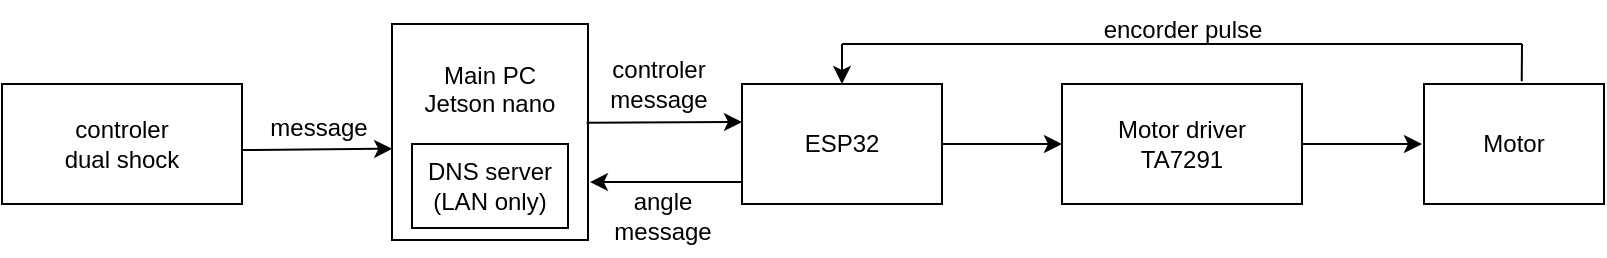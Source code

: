 <mxfile version="22.1.16" type="github">
  <diagram name="ページ1" id="2Ej-MfnuuRwrPK5XNhBA">
    <mxGraphModel dx="1524" dy="696" grid="1" gridSize="10" guides="1" tooltips="1" connect="1" arrows="1" fold="1" page="0" pageScale="1" pageWidth="827" pageHeight="1169" math="0" shadow="0">
      <root>
        <mxCell id="0" />
        <mxCell id="1" parent="0" />
        <mxCell id="v59C5gqXNTWa0ZfRmT55-1" value="Motor driver&lt;br&gt;TA7291" style="rounded=0;whiteSpace=wrap;html=1;" vertex="1" parent="1">
          <mxGeometry x="80" y="140" width="120" height="60" as="geometry" />
        </mxCell>
        <mxCell id="v59C5gqXNTWa0ZfRmT55-2" value="" style="endArrow=classic;html=1;rounded=0;exitX=1;exitY=0.5;exitDx=0;exitDy=0;" edge="1" parent="1" source="v59C5gqXNTWa0ZfRmT55-1">
          <mxGeometry width="50" height="50" relative="1" as="geometry">
            <mxPoint x="120" y="190" as="sourcePoint" />
            <mxPoint x="260" y="170" as="targetPoint" />
          </mxGeometry>
        </mxCell>
        <mxCell id="v59C5gqXNTWa0ZfRmT55-3" value="Motor" style="rounded=0;whiteSpace=wrap;html=1;" vertex="1" parent="1">
          <mxGeometry x="261" y="140" width="90" height="60" as="geometry" />
        </mxCell>
        <mxCell id="v59C5gqXNTWa0ZfRmT55-4" value="ESP32" style="rounded=0;whiteSpace=wrap;html=1;" vertex="1" parent="1">
          <mxGeometry x="-80" y="140" width="100" height="60" as="geometry" />
        </mxCell>
        <mxCell id="v59C5gqXNTWa0ZfRmT55-5" value="" style="endArrow=classic;html=1;rounded=0;exitX=1;exitY=0.5;exitDx=0;exitDy=0;entryX=0;entryY=0.5;entryDx=0;entryDy=0;" edge="1" parent="1" source="v59C5gqXNTWa0ZfRmT55-4" target="v59C5gqXNTWa0ZfRmT55-1">
          <mxGeometry width="50" height="50" relative="1" as="geometry">
            <mxPoint x="140" y="200" as="sourcePoint" />
            <mxPoint x="190" y="150" as="targetPoint" />
          </mxGeometry>
        </mxCell>
        <mxCell id="v59C5gqXNTWa0ZfRmT55-6" value="" style="endArrow=classic;html=1;rounded=0;entryX=0.5;entryY=0;entryDx=0;entryDy=0;" edge="1" parent="1" target="v59C5gqXNTWa0ZfRmT55-4">
          <mxGeometry width="50" height="50" relative="1" as="geometry">
            <mxPoint x="-30" y="120" as="sourcePoint" />
            <mxPoint x="-50" as="targetPoint" />
          </mxGeometry>
        </mxCell>
        <mxCell id="v59C5gqXNTWa0ZfRmT55-8" value="" style="endArrow=none;html=1;rounded=0;" edge="1" parent="1">
          <mxGeometry width="50" height="50" relative="1" as="geometry">
            <mxPoint x="-30" y="120" as="sourcePoint" />
            <mxPoint x="310" y="120" as="targetPoint" />
          </mxGeometry>
        </mxCell>
        <mxCell id="v59C5gqXNTWa0ZfRmT55-9" value="" style="endArrow=none;html=1;rounded=0;exitX=0.543;exitY=-0.022;exitDx=0;exitDy=0;exitPerimeter=0;" edge="1" parent="1" source="v59C5gqXNTWa0ZfRmT55-3">
          <mxGeometry width="50" height="50" relative="1" as="geometry">
            <mxPoint x="305" y="140" as="sourcePoint" />
            <mxPoint x="310" y="120" as="targetPoint" />
          </mxGeometry>
        </mxCell>
        <mxCell id="v59C5gqXNTWa0ZfRmT55-10" value="encorder pulse" style="text;html=1;align=center;verticalAlign=middle;resizable=0;points=[];autosize=1;strokeColor=none;fillColor=none;" vertex="1" parent="1">
          <mxGeometry x="90" y="98" width="100" height="30" as="geometry" />
        </mxCell>
        <mxCell id="v59C5gqXNTWa0ZfRmT55-11" value="Main PC&lt;br&gt;Jetson nano&lt;br&gt;&lt;br&gt;&lt;br&gt;&lt;br&gt;" style="rounded=0;whiteSpace=wrap;html=1;" vertex="1" parent="1">
          <mxGeometry x="-255" y="110" width="98" height="108" as="geometry" />
        </mxCell>
        <mxCell id="v59C5gqXNTWa0ZfRmT55-13" value="DNS server&lt;br&gt;(LAN only)" style="rounded=0;whiteSpace=wrap;html=1;" vertex="1" parent="1">
          <mxGeometry x="-245" y="170" width="78" height="42" as="geometry" />
        </mxCell>
        <mxCell id="v59C5gqXNTWa0ZfRmT55-14" value="" style="endArrow=classic;html=1;rounded=0;exitX=0.993;exitY=0.457;exitDx=0;exitDy=0;exitPerimeter=0;" edge="1" parent="1" source="v59C5gqXNTWa0ZfRmT55-11">
          <mxGeometry width="50" height="50" relative="1" as="geometry">
            <mxPoint x="-130" y="160" as="sourcePoint" />
            <mxPoint x="-80" y="159" as="targetPoint" />
          </mxGeometry>
        </mxCell>
        <mxCell id="v59C5gqXNTWa0ZfRmT55-15" value="" style="endArrow=classic;html=1;rounded=0;entryX=1.01;entryY=0.732;entryDx=0;entryDy=0;entryPerimeter=0;exitX=-0.003;exitY=0.816;exitDx=0;exitDy=0;exitPerimeter=0;" edge="1" parent="1" source="v59C5gqXNTWa0ZfRmT55-4" target="v59C5gqXNTWa0ZfRmT55-11">
          <mxGeometry width="50" height="50" relative="1" as="geometry">
            <mxPoint x="-81" y="188" as="sourcePoint" />
            <mxPoint x="-150" y="120" as="targetPoint" />
          </mxGeometry>
        </mxCell>
        <mxCell id="v59C5gqXNTWa0ZfRmT55-16" value="controler&lt;br&gt;message" style="text;html=1;align=center;verticalAlign=middle;resizable=0;points=[];autosize=1;strokeColor=none;fillColor=none;" vertex="1" parent="1">
          <mxGeometry x="-157" y="120" width="70" height="40" as="geometry" />
        </mxCell>
        <mxCell id="v59C5gqXNTWa0ZfRmT55-17" value="angle&lt;br&gt;message&lt;br&gt;" style="text;html=1;align=center;verticalAlign=middle;resizable=0;points=[];autosize=1;strokeColor=none;fillColor=none;" vertex="1" parent="1">
          <mxGeometry x="-155" y="186" width="70" height="40" as="geometry" />
        </mxCell>
        <mxCell id="v59C5gqXNTWa0ZfRmT55-18" value="controler&lt;br&gt;dual shock" style="rounded=0;whiteSpace=wrap;html=1;" vertex="1" parent="1">
          <mxGeometry x="-450" y="140" width="120" height="60" as="geometry" />
        </mxCell>
        <mxCell id="v59C5gqXNTWa0ZfRmT55-20" value="" style="endArrow=classic;html=1;rounded=0;entryX=0.001;entryY=0.559;entryDx=0;entryDy=0;entryPerimeter=0;" edge="1" parent="1">
          <mxGeometry width="50" height="50" relative="1" as="geometry">
            <mxPoint x="-330" y="173.04" as="sourcePoint" />
            <mxPoint x="-254.902" y="172.372" as="targetPoint" />
          </mxGeometry>
        </mxCell>
        <mxCell id="v59C5gqXNTWa0ZfRmT55-21" value="message" style="text;html=1;align=center;verticalAlign=middle;resizable=0;points=[];autosize=1;strokeColor=none;fillColor=none;" vertex="1" parent="1">
          <mxGeometry x="-327" y="147" width="70" height="30" as="geometry" />
        </mxCell>
      </root>
    </mxGraphModel>
  </diagram>
</mxfile>
